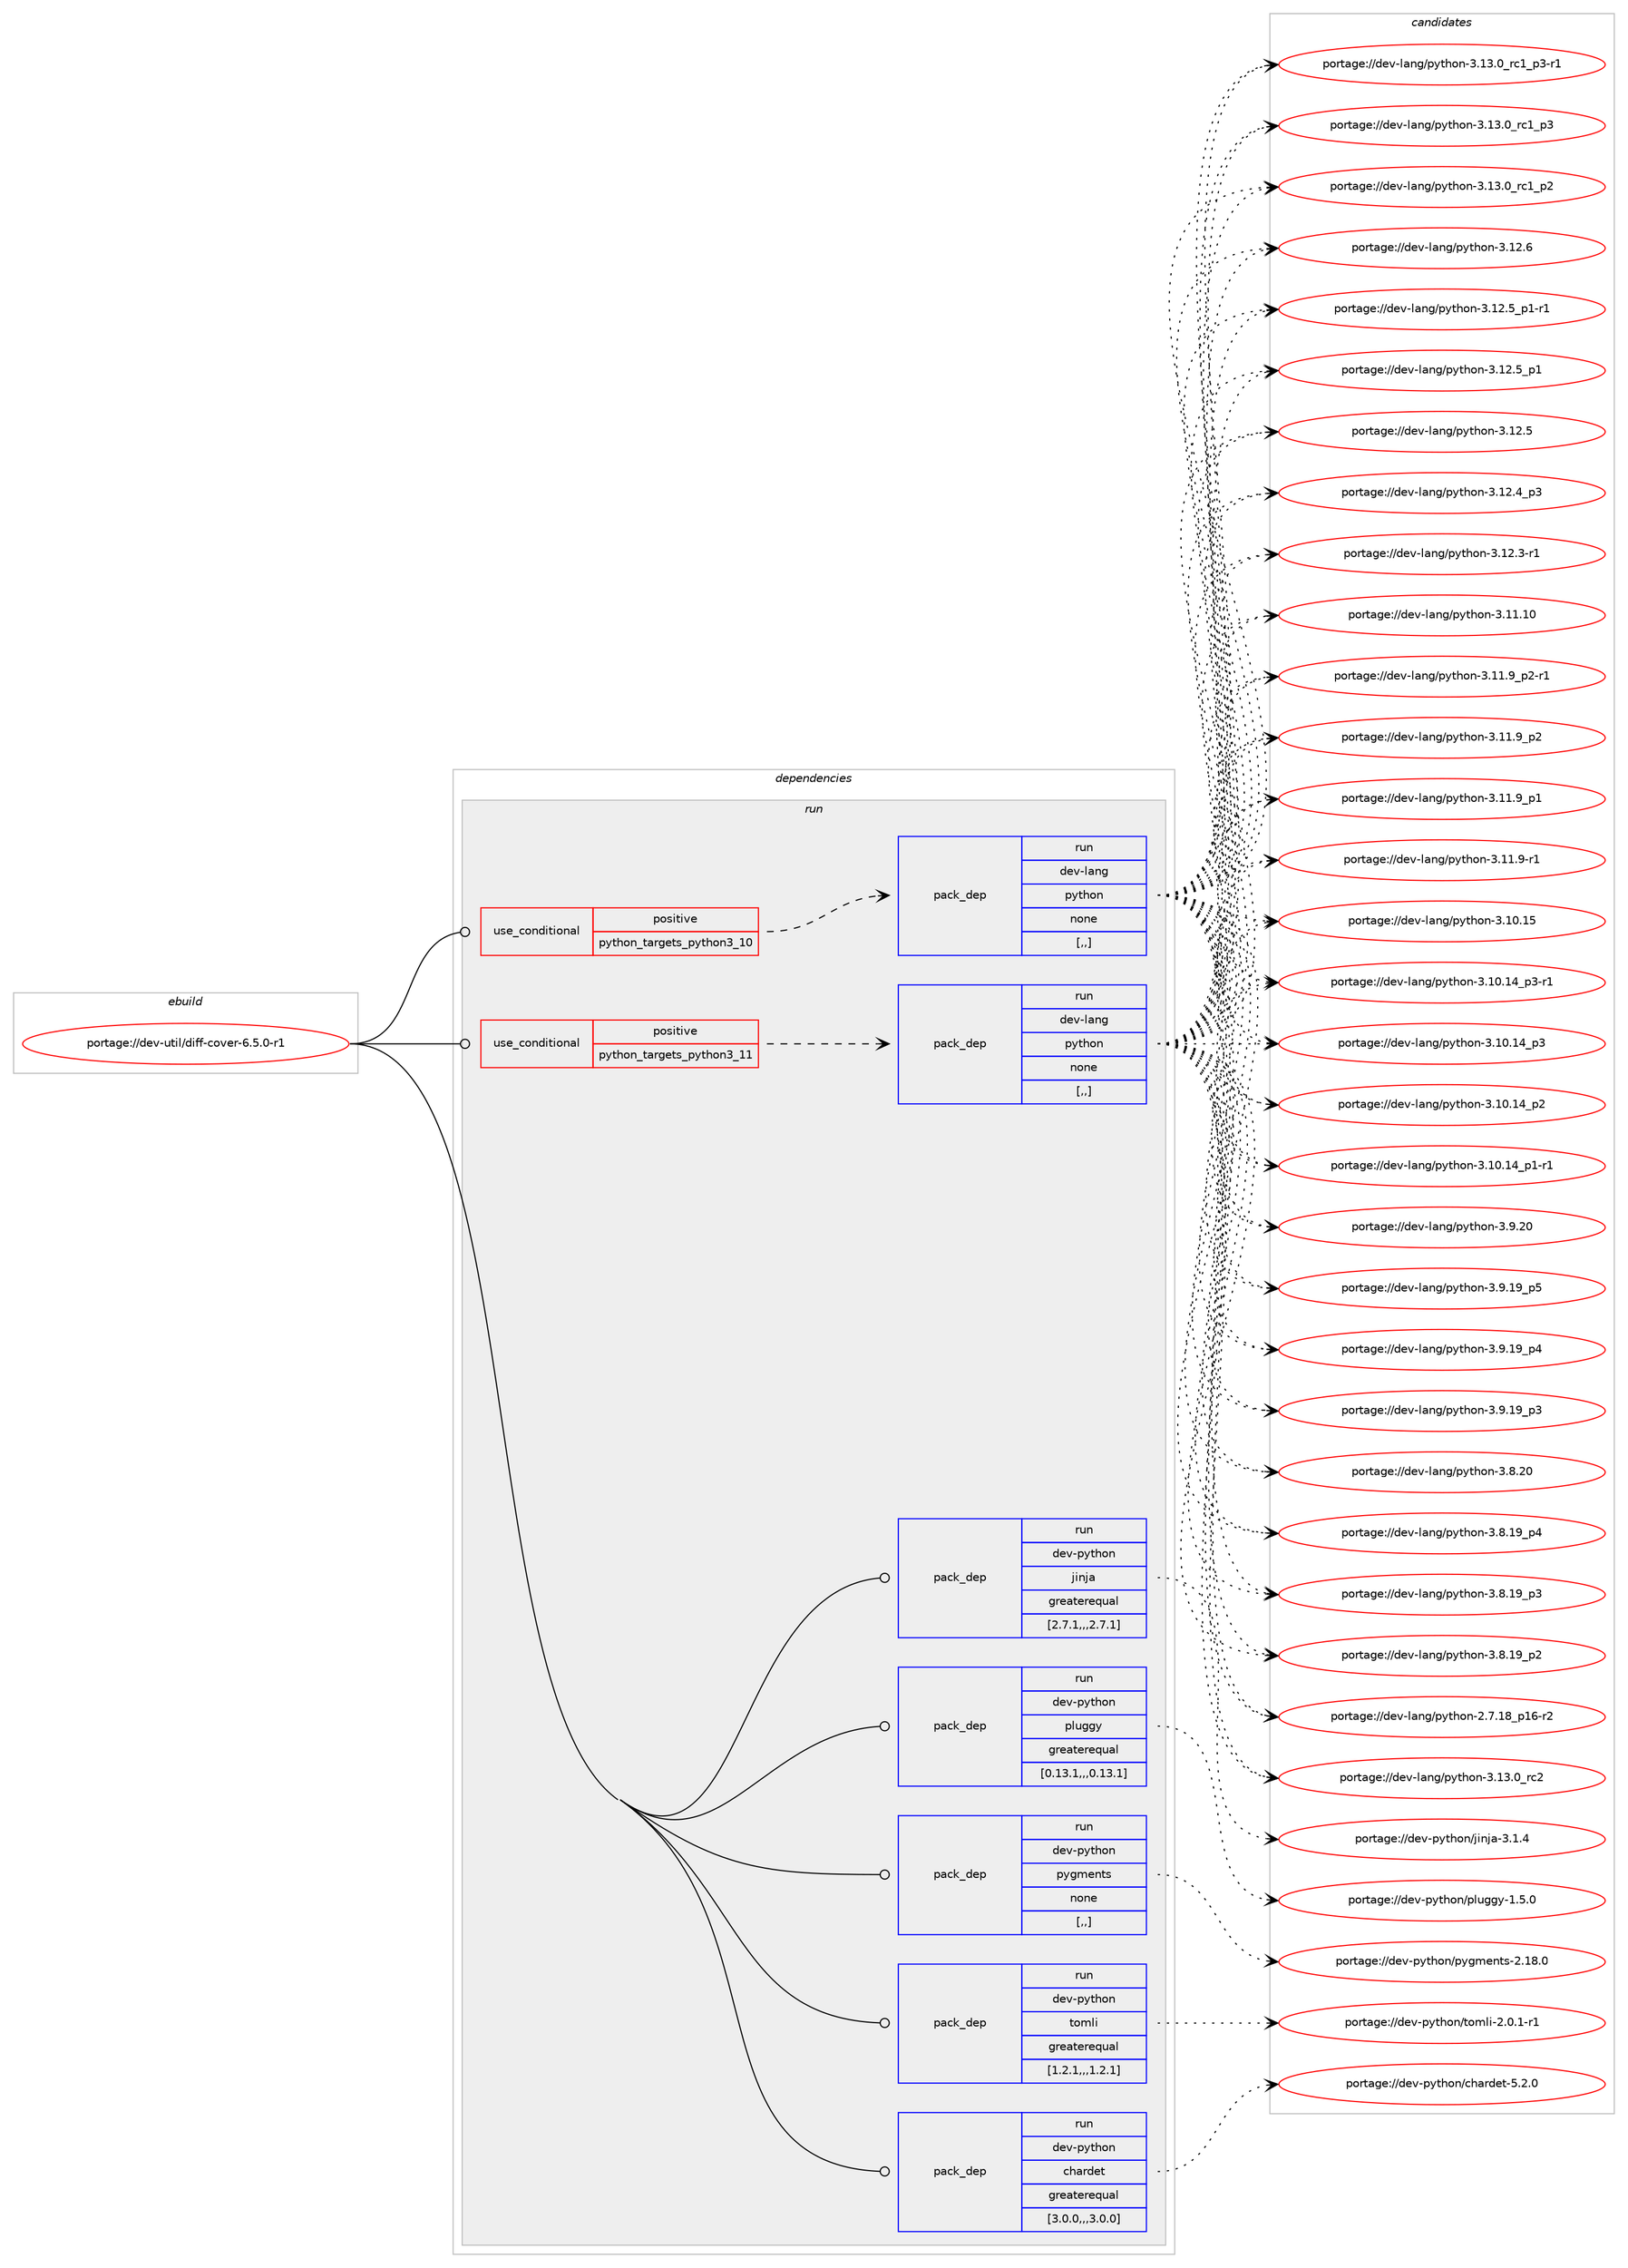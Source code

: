 digraph prolog {

# *************
# Graph options
# *************

newrank=true;
concentrate=true;
compound=true;
graph [rankdir=LR,fontname=Helvetica,fontsize=10,ranksep=1.5];#, ranksep=2.5, nodesep=0.2];
edge  [arrowhead=vee];
node  [fontname=Helvetica,fontsize=10];

# **********
# The ebuild
# **********

subgraph cluster_leftcol {
color=gray;
label=<<i>ebuild</i>>;
id [label="portage://dev-util/diff-cover-6.5.0-r1", color=red, width=4, href="../dev-util/diff-cover-6.5.0-r1.svg"];
}

# ****************
# The dependencies
# ****************

subgraph cluster_midcol {
color=gray;
label=<<i>dependencies</i>>;
subgraph cluster_compile {
fillcolor="#eeeeee";
style=filled;
label=<<i>compile</i>>;
}
subgraph cluster_compileandrun {
fillcolor="#eeeeee";
style=filled;
label=<<i>compile and run</i>>;
}
subgraph cluster_run {
fillcolor="#eeeeee";
style=filled;
label=<<i>run</i>>;
subgraph cond191543 {
dependency710546 [label=<<TABLE BORDER="0" CELLBORDER="1" CELLSPACING="0" CELLPADDING="4"><TR><TD ROWSPAN="3" CELLPADDING="10">use_conditional</TD></TR><TR><TD>positive</TD></TR><TR><TD>python_targets_python3_10</TD></TR></TABLE>>, shape=none, color=red];
subgraph pack514006 {
dependency710547 [label=<<TABLE BORDER="0" CELLBORDER="1" CELLSPACING="0" CELLPADDING="4" WIDTH="220"><TR><TD ROWSPAN="6" CELLPADDING="30">pack_dep</TD></TR><TR><TD WIDTH="110">run</TD></TR><TR><TD>dev-lang</TD></TR><TR><TD>python</TD></TR><TR><TD>none</TD></TR><TR><TD>[,,]</TD></TR></TABLE>>, shape=none, color=blue];
}
dependency710546:e -> dependency710547:w [weight=20,style="dashed",arrowhead="vee"];
}
id:e -> dependency710546:w [weight=20,style="solid",arrowhead="odot"];
subgraph cond191544 {
dependency710548 [label=<<TABLE BORDER="0" CELLBORDER="1" CELLSPACING="0" CELLPADDING="4"><TR><TD ROWSPAN="3" CELLPADDING="10">use_conditional</TD></TR><TR><TD>positive</TD></TR><TR><TD>python_targets_python3_11</TD></TR></TABLE>>, shape=none, color=red];
subgraph pack514007 {
dependency710549 [label=<<TABLE BORDER="0" CELLBORDER="1" CELLSPACING="0" CELLPADDING="4" WIDTH="220"><TR><TD ROWSPAN="6" CELLPADDING="30">pack_dep</TD></TR><TR><TD WIDTH="110">run</TD></TR><TR><TD>dev-lang</TD></TR><TR><TD>python</TD></TR><TR><TD>none</TD></TR><TR><TD>[,,]</TD></TR></TABLE>>, shape=none, color=blue];
}
dependency710548:e -> dependency710549:w [weight=20,style="dashed",arrowhead="vee"];
}
id:e -> dependency710548:w [weight=20,style="solid",arrowhead="odot"];
subgraph pack514008 {
dependency710550 [label=<<TABLE BORDER="0" CELLBORDER="1" CELLSPACING="0" CELLPADDING="4" WIDTH="220"><TR><TD ROWSPAN="6" CELLPADDING="30">pack_dep</TD></TR><TR><TD WIDTH="110">run</TD></TR><TR><TD>dev-python</TD></TR><TR><TD>chardet</TD></TR><TR><TD>greaterequal</TD></TR><TR><TD>[3.0.0,,,3.0.0]</TD></TR></TABLE>>, shape=none, color=blue];
}
id:e -> dependency710550:w [weight=20,style="solid",arrowhead="odot"];
subgraph pack514009 {
dependency710551 [label=<<TABLE BORDER="0" CELLBORDER="1" CELLSPACING="0" CELLPADDING="4" WIDTH="220"><TR><TD ROWSPAN="6" CELLPADDING="30">pack_dep</TD></TR><TR><TD WIDTH="110">run</TD></TR><TR><TD>dev-python</TD></TR><TR><TD>jinja</TD></TR><TR><TD>greaterequal</TD></TR><TR><TD>[2.7.1,,,2.7.1]</TD></TR></TABLE>>, shape=none, color=blue];
}
id:e -> dependency710551:w [weight=20,style="solid",arrowhead="odot"];
subgraph pack514010 {
dependency710552 [label=<<TABLE BORDER="0" CELLBORDER="1" CELLSPACING="0" CELLPADDING="4" WIDTH="220"><TR><TD ROWSPAN="6" CELLPADDING="30">pack_dep</TD></TR><TR><TD WIDTH="110">run</TD></TR><TR><TD>dev-python</TD></TR><TR><TD>pluggy</TD></TR><TR><TD>greaterequal</TD></TR><TR><TD>[0.13.1,,,0.13.1]</TD></TR></TABLE>>, shape=none, color=blue];
}
id:e -> dependency710552:w [weight=20,style="solid",arrowhead="odot"];
subgraph pack514011 {
dependency710553 [label=<<TABLE BORDER="0" CELLBORDER="1" CELLSPACING="0" CELLPADDING="4" WIDTH="220"><TR><TD ROWSPAN="6" CELLPADDING="30">pack_dep</TD></TR><TR><TD WIDTH="110">run</TD></TR><TR><TD>dev-python</TD></TR><TR><TD>pygments</TD></TR><TR><TD>none</TD></TR><TR><TD>[,,]</TD></TR></TABLE>>, shape=none, color=blue];
}
id:e -> dependency710553:w [weight=20,style="solid",arrowhead="odot"];
subgraph pack514012 {
dependency710554 [label=<<TABLE BORDER="0" CELLBORDER="1" CELLSPACING="0" CELLPADDING="4" WIDTH="220"><TR><TD ROWSPAN="6" CELLPADDING="30">pack_dep</TD></TR><TR><TD WIDTH="110">run</TD></TR><TR><TD>dev-python</TD></TR><TR><TD>tomli</TD></TR><TR><TD>greaterequal</TD></TR><TR><TD>[1.2.1,,,1.2.1]</TD></TR></TABLE>>, shape=none, color=blue];
}
id:e -> dependency710554:w [weight=20,style="solid",arrowhead="odot"];
}
}

# **************
# The candidates
# **************

subgraph cluster_choices {
rank=same;
color=gray;
label=<<i>candidates</i>>;

subgraph choice514006 {
color=black;
nodesep=1;
choice10010111845108971101034711212111610411111045514649514648951149950 [label="portage://dev-lang/python-3.13.0_rc2", color=red, width=4,href="../dev-lang/python-3.13.0_rc2.svg"];
choice1001011184510897110103471121211161041111104551464951464895114994995112514511449 [label="portage://dev-lang/python-3.13.0_rc1_p3-r1", color=red, width=4,href="../dev-lang/python-3.13.0_rc1_p3-r1.svg"];
choice100101118451089711010347112121116104111110455146495146489511499499511251 [label="portage://dev-lang/python-3.13.0_rc1_p3", color=red, width=4,href="../dev-lang/python-3.13.0_rc1_p3.svg"];
choice100101118451089711010347112121116104111110455146495146489511499499511250 [label="portage://dev-lang/python-3.13.0_rc1_p2", color=red, width=4,href="../dev-lang/python-3.13.0_rc1_p2.svg"];
choice10010111845108971101034711212111610411111045514649504654 [label="portage://dev-lang/python-3.12.6", color=red, width=4,href="../dev-lang/python-3.12.6.svg"];
choice1001011184510897110103471121211161041111104551464950465395112494511449 [label="portage://dev-lang/python-3.12.5_p1-r1", color=red, width=4,href="../dev-lang/python-3.12.5_p1-r1.svg"];
choice100101118451089711010347112121116104111110455146495046539511249 [label="portage://dev-lang/python-3.12.5_p1", color=red, width=4,href="../dev-lang/python-3.12.5_p1.svg"];
choice10010111845108971101034711212111610411111045514649504653 [label="portage://dev-lang/python-3.12.5", color=red, width=4,href="../dev-lang/python-3.12.5.svg"];
choice100101118451089711010347112121116104111110455146495046529511251 [label="portage://dev-lang/python-3.12.4_p3", color=red, width=4,href="../dev-lang/python-3.12.4_p3.svg"];
choice100101118451089711010347112121116104111110455146495046514511449 [label="portage://dev-lang/python-3.12.3-r1", color=red, width=4,href="../dev-lang/python-3.12.3-r1.svg"];
choice1001011184510897110103471121211161041111104551464949464948 [label="portage://dev-lang/python-3.11.10", color=red, width=4,href="../dev-lang/python-3.11.10.svg"];
choice1001011184510897110103471121211161041111104551464949465795112504511449 [label="portage://dev-lang/python-3.11.9_p2-r1", color=red, width=4,href="../dev-lang/python-3.11.9_p2-r1.svg"];
choice100101118451089711010347112121116104111110455146494946579511250 [label="portage://dev-lang/python-3.11.9_p2", color=red, width=4,href="../dev-lang/python-3.11.9_p2.svg"];
choice100101118451089711010347112121116104111110455146494946579511249 [label="portage://dev-lang/python-3.11.9_p1", color=red, width=4,href="../dev-lang/python-3.11.9_p1.svg"];
choice100101118451089711010347112121116104111110455146494946574511449 [label="portage://dev-lang/python-3.11.9-r1", color=red, width=4,href="../dev-lang/python-3.11.9-r1.svg"];
choice1001011184510897110103471121211161041111104551464948464953 [label="portage://dev-lang/python-3.10.15", color=red, width=4,href="../dev-lang/python-3.10.15.svg"];
choice100101118451089711010347112121116104111110455146494846495295112514511449 [label="portage://dev-lang/python-3.10.14_p3-r1", color=red, width=4,href="../dev-lang/python-3.10.14_p3-r1.svg"];
choice10010111845108971101034711212111610411111045514649484649529511251 [label="portage://dev-lang/python-3.10.14_p3", color=red, width=4,href="../dev-lang/python-3.10.14_p3.svg"];
choice10010111845108971101034711212111610411111045514649484649529511250 [label="portage://dev-lang/python-3.10.14_p2", color=red, width=4,href="../dev-lang/python-3.10.14_p2.svg"];
choice100101118451089711010347112121116104111110455146494846495295112494511449 [label="portage://dev-lang/python-3.10.14_p1-r1", color=red, width=4,href="../dev-lang/python-3.10.14_p1-r1.svg"];
choice10010111845108971101034711212111610411111045514657465048 [label="portage://dev-lang/python-3.9.20", color=red, width=4,href="../dev-lang/python-3.9.20.svg"];
choice100101118451089711010347112121116104111110455146574649579511253 [label="portage://dev-lang/python-3.9.19_p5", color=red, width=4,href="../dev-lang/python-3.9.19_p5.svg"];
choice100101118451089711010347112121116104111110455146574649579511252 [label="portage://dev-lang/python-3.9.19_p4", color=red, width=4,href="../dev-lang/python-3.9.19_p4.svg"];
choice100101118451089711010347112121116104111110455146574649579511251 [label="portage://dev-lang/python-3.9.19_p3", color=red, width=4,href="../dev-lang/python-3.9.19_p3.svg"];
choice10010111845108971101034711212111610411111045514656465048 [label="portage://dev-lang/python-3.8.20", color=red, width=4,href="../dev-lang/python-3.8.20.svg"];
choice100101118451089711010347112121116104111110455146564649579511252 [label="portage://dev-lang/python-3.8.19_p4", color=red, width=4,href="../dev-lang/python-3.8.19_p4.svg"];
choice100101118451089711010347112121116104111110455146564649579511251 [label="portage://dev-lang/python-3.8.19_p3", color=red, width=4,href="../dev-lang/python-3.8.19_p3.svg"];
choice100101118451089711010347112121116104111110455146564649579511250 [label="portage://dev-lang/python-3.8.19_p2", color=red, width=4,href="../dev-lang/python-3.8.19_p2.svg"];
choice100101118451089711010347112121116104111110455046554649569511249544511450 [label="portage://dev-lang/python-2.7.18_p16-r2", color=red, width=4,href="../dev-lang/python-2.7.18_p16-r2.svg"];
dependency710547:e -> choice10010111845108971101034711212111610411111045514649514648951149950:w [style=dotted,weight="100"];
dependency710547:e -> choice1001011184510897110103471121211161041111104551464951464895114994995112514511449:w [style=dotted,weight="100"];
dependency710547:e -> choice100101118451089711010347112121116104111110455146495146489511499499511251:w [style=dotted,weight="100"];
dependency710547:e -> choice100101118451089711010347112121116104111110455146495146489511499499511250:w [style=dotted,weight="100"];
dependency710547:e -> choice10010111845108971101034711212111610411111045514649504654:w [style=dotted,weight="100"];
dependency710547:e -> choice1001011184510897110103471121211161041111104551464950465395112494511449:w [style=dotted,weight="100"];
dependency710547:e -> choice100101118451089711010347112121116104111110455146495046539511249:w [style=dotted,weight="100"];
dependency710547:e -> choice10010111845108971101034711212111610411111045514649504653:w [style=dotted,weight="100"];
dependency710547:e -> choice100101118451089711010347112121116104111110455146495046529511251:w [style=dotted,weight="100"];
dependency710547:e -> choice100101118451089711010347112121116104111110455146495046514511449:w [style=dotted,weight="100"];
dependency710547:e -> choice1001011184510897110103471121211161041111104551464949464948:w [style=dotted,weight="100"];
dependency710547:e -> choice1001011184510897110103471121211161041111104551464949465795112504511449:w [style=dotted,weight="100"];
dependency710547:e -> choice100101118451089711010347112121116104111110455146494946579511250:w [style=dotted,weight="100"];
dependency710547:e -> choice100101118451089711010347112121116104111110455146494946579511249:w [style=dotted,weight="100"];
dependency710547:e -> choice100101118451089711010347112121116104111110455146494946574511449:w [style=dotted,weight="100"];
dependency710547:e -> choice1001011184510897110103471121211161041111104551464948464953:w [style=dotted,weight="100"];
dependency710547:e -> choice100101118451089711010347112121116104111110455146494846495295112514511449:w [style=dotted,weight="100"];
dependency710547:e -> choice10010111845108971101034711212111610411111045514649484649529511251:w [style=dotted,weight="100"];
dependency710547:e -> choice10010111845108971101034711212111610411111045514649484649529511250:w [style=dotted,weight="100"];
dependency710547:e -> choice100101118451089711010347112121116104111110455146494846495295112494511449:w [style=dotted,weight="100"];
dependency710547:e -> choice10010111845108971101034711212111610411111045514657465048:w [style=dotted,weight="100"];
dependency710547:e -> choice100101118451089711010347112121116104111110455146574649579511253:w [style=dotted,weight="100"];
dependency710547:e -> choice100101118451089711010347112121116104111110455146574649579511252:w [style=dotted,weight="100"];
dependency710547:e -> choice100101118451089711010347112121116104111110455146574649579511251:w [style=dotted,weight="100"];
dependency710547:e -> choice10010111845108971101034711212111610411111045514656465048:w [style=dotted,weight="100"];
dependency710547:e -> choice100101118451089711010347112121116104111110455146564649579511252:w [style=dotted,weight="100"];
dependency710547:e -> choice100101118451089711010347112121116104111110455146564649579511251:w [style=dotted,weight="100"];
dependency710547:e -> choice100101118451089711010347112121116104111110455146564649579511250:w [style=dotted,weight="100"];
dependency710547:e -> choice100101118451089711010347112121116104111110455046554649569511249544511450:w [style=dotted,weight="100"];
}
subgraph choice514007 {
color=black;
nodesep=1;
choice10010111845108971101034711212111610411111045514649514648951149950 [label="portage://dev-lang/python-3.13.0_rc2", color=red, width=4,href="../dev-lang/python-3.13.0_rc2.svg"];
choice1001011184510897110103471121211161041111104551464951464895114994995112514511449 [label="portage://dev-lang/python-3.13.0_rc1_p3-r1", color=red, width=4,href="../dev-lang/python-3.13.0_rc1_p3-r1.svg"];
choice100101118451089711010347112121116104111110455146495146489511499499511251 [label="portage://dev-lang/python-3.13.0_rc1_p3", color=red, width=4,href="../dev-lang/python-3.13.0_rc1_p3.svg"];
choice100101118451089711010347112121116104111110455146495146489511499499511250 [label="portage://dev-lang/python-3.13.0_rc1_p2", color=red, width=4,href="../dev-lang/python-3.13.0_rc1_p2.svg"];
choice10010111845108971101034711212111610411111045514649504654 [label="portage://dev-lang/python-3.12.6", color=red, width=4,href="../dev-lang/python-3.12.6.svg"];
choice1001011184510897110103471121211161041111104551464950465395112494511449 [label="portage://dev-lang/python-3.12.5_p1-r1", color=red, width=4,href="../dev-lang/python-3.12.5_p1-r1.svg"];
choice100101118451089711010347112121116104111110455146495046539511249 [label="portage://dev-lang/python-3.12.5_p1", color=red, width=4,href="../dev-lang/python-3.12.5_p1.svg"];
choice10010111845108971101034711212111610411111045514649504653 [label="portage://dev-lang/python-3.12.5", color=red, width=4,href="../dev-lang/python-3.12.5.svg"];
choice100101118451089711010347112121116104111110455146495046529511251 [label="portage://dev-lang/python-3.12.4_p3", color=red, width=4,href="../dev-lang/python-3.12.4_p3.svg"];
choice100101118451089711010347112121116104111110455146495046514511449 [label="portage://dev-lang/python-3.12.3-r1", color=red, width=4,href="../dev-lang/python-3.12.3-r1.svg"];
choice1001011184510897110103471121211161041111104551464949464948 [label="portage://dev-lang/python-3.11.10", color=red, width=4,href="../dev-lang/python-3.11.10.svg"];
choice1001011184510897110103471121211161041111104551464949465795112504511449 [label="portage://dev-lang/python-3.11.9_p2-r1", color=red, width=4,href="../dev-lang/python-3.11.9_p2-r1.svg"];
choice100101118451089711010347112121116104111110455146494946579511250 [label="portage://dev-lang/python-3.11.9_p2", color=red, width=4,href="../dev-lang/python-3.11.9_p2.svg"];
choice100101118451089711010347112121116104111110455146494946579511249 [label="portage://dev-lang/python-3.11.9_p1", color=red, width=4,href="../dev-lang/python-3.11.9_p1.svg"];
choice100101118451089711010347112121116104111110455146494946574511449 [label="portage://dev-lang/python-3.11.9-r1", color=red, width=4,href="../dev-lang/python-3.11.9-r1.svg"];
choice1001011184510897110103471121211161041111104551464948464953 [label="portage://dev-lang/python-3.10.15", color=red, width=4,href="../dev-lang/python-3.10.15.svg"];
choice100101118451089711010347112121116104111110455146494846495295112514511449 [label="portage://dev-lang/python-3.10.14_p3-r1", color=red, width=4,href="../dev-lang/python-3.10.14_p3-r1.svg"];
choice10010111845108971101034711212111610411111045514649484649529511251 [label="portage://dev-lang/python-3.10.14_p3", color=red, width=4,href="../dev-lang/python-3.10.14_p3.svg"];
choice10010111845108971101034711212111610411111045514649484649529511250 [label="portage://dev-lang/python-3.10.14_p2", color=red, width=4,href="../dev-lang/python-3.10.14_p2.svg"];
choice100101118451089711010347112121116104111110455146494846495295112494511449 [label="portage://dev-lang/python-3.10.14_p1-r1", color=red, width=4,href="../dev-lang/python-3.10.14_p1-r1.svg"];
choice10010111845108971101034711212111610411111045514657465048 [label="portage://dev-lang/python-3.9.20", color=red, width=4,href="../dev-lang/python-3.9.20.svg"];
choice100101118451089711010347112121116104111110455146574649579511253 [label="portage://dev-lang/python-3.9.19_p5", color=red, width=4,href="../dev-lang/python-3.9.19_p5.svg"];
choice100101118451089711010347112121116104111110455146574649579511252 [label="portage://dev-lang/python-3.9.19_p4", color=red, width=4,href="../dev-lang/python-3.9.19_p4.svg"];
choice100101118451089711010347112121116104111110455146574649579511251 [label="portage://dev-lang/python-3.9.19_p3", color=red, width=4,href="../dev-lang/python-3.9.19_p3.svg"];
choice10010111845108971101034711212111610411111045514656465048 [label="portage://dev-lang/python-3.8.20", color=red, width=4,href="../dev-lang/python-3.8.20.svg"];
choice100101118451089711010347112121116104111110455146564649579511252 [label="portage://dev-lang/python-3.8.19_p4", color=red, width=4,href="../dev-lang/python-3.8.19_p4.svg"];
choice100101118451089711010347112121116104111110455146564649579511251 [label="portage://dev-lang/python-3.8.19_p3", color=red, width=4,href="../dev-lang/python-3.8.19_p3.svg"];
choice100101118451089711010347112121116104111110455146564649579511250 [label="portage://dev-lang/python-3.8.19_p2", color=red, width=4,href="../dev-lang/python-3.8.19_p2.svg"];
choice100101118451089711010347112121116104111110455046554649569511249544511450 [label="portage://dev-lang/python-2.7.18_p16-r2", color=red, width=4,href="../dev-lang/python-2.7.18_p16-r2.svg"];
dependency710549:e -> choice10010111845108971101034711212111610411111045514649514648951149950:w [style=dotted,weight="100"];
dependency710549:e -> choice1001011184510897110103471121211161041111104551464951464895114994995112514511449:w [style=dotted,weight="100"];
dependency710549:e -> choice100101118451089711010347112121116104111110455146495146489511499499511251:w [style=dotted,weight="100"];
dependency710549:e -> choice100101118451089711010347112121116104111110455146495146489511499499511250:w [style=dotted,weight="100"];
dependency710549:e -> choice10010111845108971101034711212111610411111045514649504654:w [style=dotted,weight="100"];
dependency710549:e -> choice1001011184510897110103471121211161041111104551464950465395112494511449:w [style=dotted,weight="100"];
dependency710549:e -> choice100101118451089711010347112121116104111110455146495046539511249:w [style=dotted,weight="100"];
dependency710549:e -> choice10010111845108971101034711212111610411111045514649504653:w [style=dotted,weight="100"];
dependency710549:e -> choice100101118451089711010347112121116104111110455146495046529511251:w [style=dotted,weight="100"];
dependency710549:e -> choice100101118451089711010347112121116104111110455146495046514511449:w [style=dotted,weight="100"];
dependency710549:e -> choice1001011184510897110103471121211161041111104551464949464948:w [style=dotted,weight="100"];
dependency710549:e -> choice1001011184510897110103471121211161041111104551464949465795112504511449:w [style=dotted,weight="100"];
dependency710549:e -> choice100101118451089711010347112121116104111110455146494946579511250:w [style=dotted,weight="100"];
dependency710549:e -> choice100101118451089711010347112121116104111110455146494946579511249:w [style=dotted,weight="100"];
dependency710549:e -> choice100101118451089711010347112121116104111110455146494946574511449:w [style=dotted,weight="100"];
dependency710549:e -> choice1001011184510897110103471121211161041111104551464948464953:w [style=dotted,weight="100"];
dependency710549:e -> choice100101118451089711010347112121116104111110455146494846495295112514511449:w [style=dotted,weight="100"];
dependency710549:e -> choice10010111845108971101034711212111610411111045514649484649529511251:w [style=dotted,weight="100"];
dependency710549:e -> choice10010111845108971101034711212111610411111045514649484649529511250:w [style=dotted,weight="100"];
dependency710549:e -> choice100101118451089711010347112121116104111110455146494846495295112494511449:w [style=dotted,weight="100"];
dependency710549:e -> choice10010111845108971101034711212111610411111045514657465048:w [style=dotted,weight="100"];
dependency710549:e -> choice100101118451089711010347112121116104111110455146574649579511253:w [style=dotted,weight="100"];
dependency710549:e -> choice100101118451089711010347112121116104111110455146574649579511252:w [style=dotted,weight="100"];
dependency710549:e -> choice100101118451089711010347112121116104111110455146574649579511251:w [style=dotted,weight="100"];
dependency710549:e -> choice10010111845108971101034711212111610411111045514656465048:w [style=dotted,weight="100"];
dependency710549:e -> choice100101118451089711010347112121116104111110455146564649579511252:w [style=dotted,weight="100"];
dependency710549:e -> choice100101118451089711010347112121116104111110455146564649579511251:w [style=dotted,weight="100"];
dependency710549:e -> choice100101118451089711010347112121116104111110455146564649579511250:w [style=dotted,weight="100"];
dependency710549:e -> choice100101118451089711010347112121116104111110455046554649569511249544511450:w [style=dotted,weight="100"];
}
subgraph choice514008 {
color=black;
nodesep=1;
choice10010111845112121116104111110479910497114100101116455346504648 [label="portage://dev-python/chardet-5.2.0", color=red, width=4,href="../dev-python/chardet-5.2.0.svg"];
dependency710550:e -> choice10010111845112121116104111110479910497114100101116455346504648:w [style=dotted,weight="100"];
}
subgraph choice514009 {
color=black;
nodesep=1;
choice100101118451121211161041111104710610511010697455146494652 [label="portage://dev-python/jinja-3.1.4", color=red, width=4,href="../dev-python/jinja-3.1.4.svg"];
dependency710551:e -> choice100101118451121211161041111104710610511010697455146494652:w [style=dotted,weight="100"];
}
subgraph choice514010 {
color=black;
nodesep=1;
choice1001011184511212111610411111047112108117103103121454946534648 [label="portage://dev-python/pluggy-1.5.0", color=red, width=4,href="../dev-python/pluggy-1.5.0.svg"];
dependency710552:e -> choice1001011184511212111610411111047112108117103103121454946534648:w [style=dotted,weight="100"];
}
subgraph choice514011 {
color=black;
nodesep=1;
choice100101118451121211161041111104711212110310910111011611545504649564648 [label="portage://dev-python/pygments-2.18.0", color=red, width=4,href="../dev-python/pygments-2.18.0.svg"];
dependency710553:e -> choice100101118451121211161041111104711212110310910111011611545504649564648:w [style=dotted,weight="100"];
}
subgraph choice514012 {
color=black;
nodesep=1;
choice10010111845112121116104111110471161111091081054550464846494511449 [label="portage://dev-python/tomli-2.0.1-r1", color=red, width=4,href="../dev-python/tomli-2.0.1-r1.svg"];
dependency710554:e -> choice10010111845112121116104111110471161111091081054550464846494511449:w [style=dotted,weight="100"];
}
}

}
